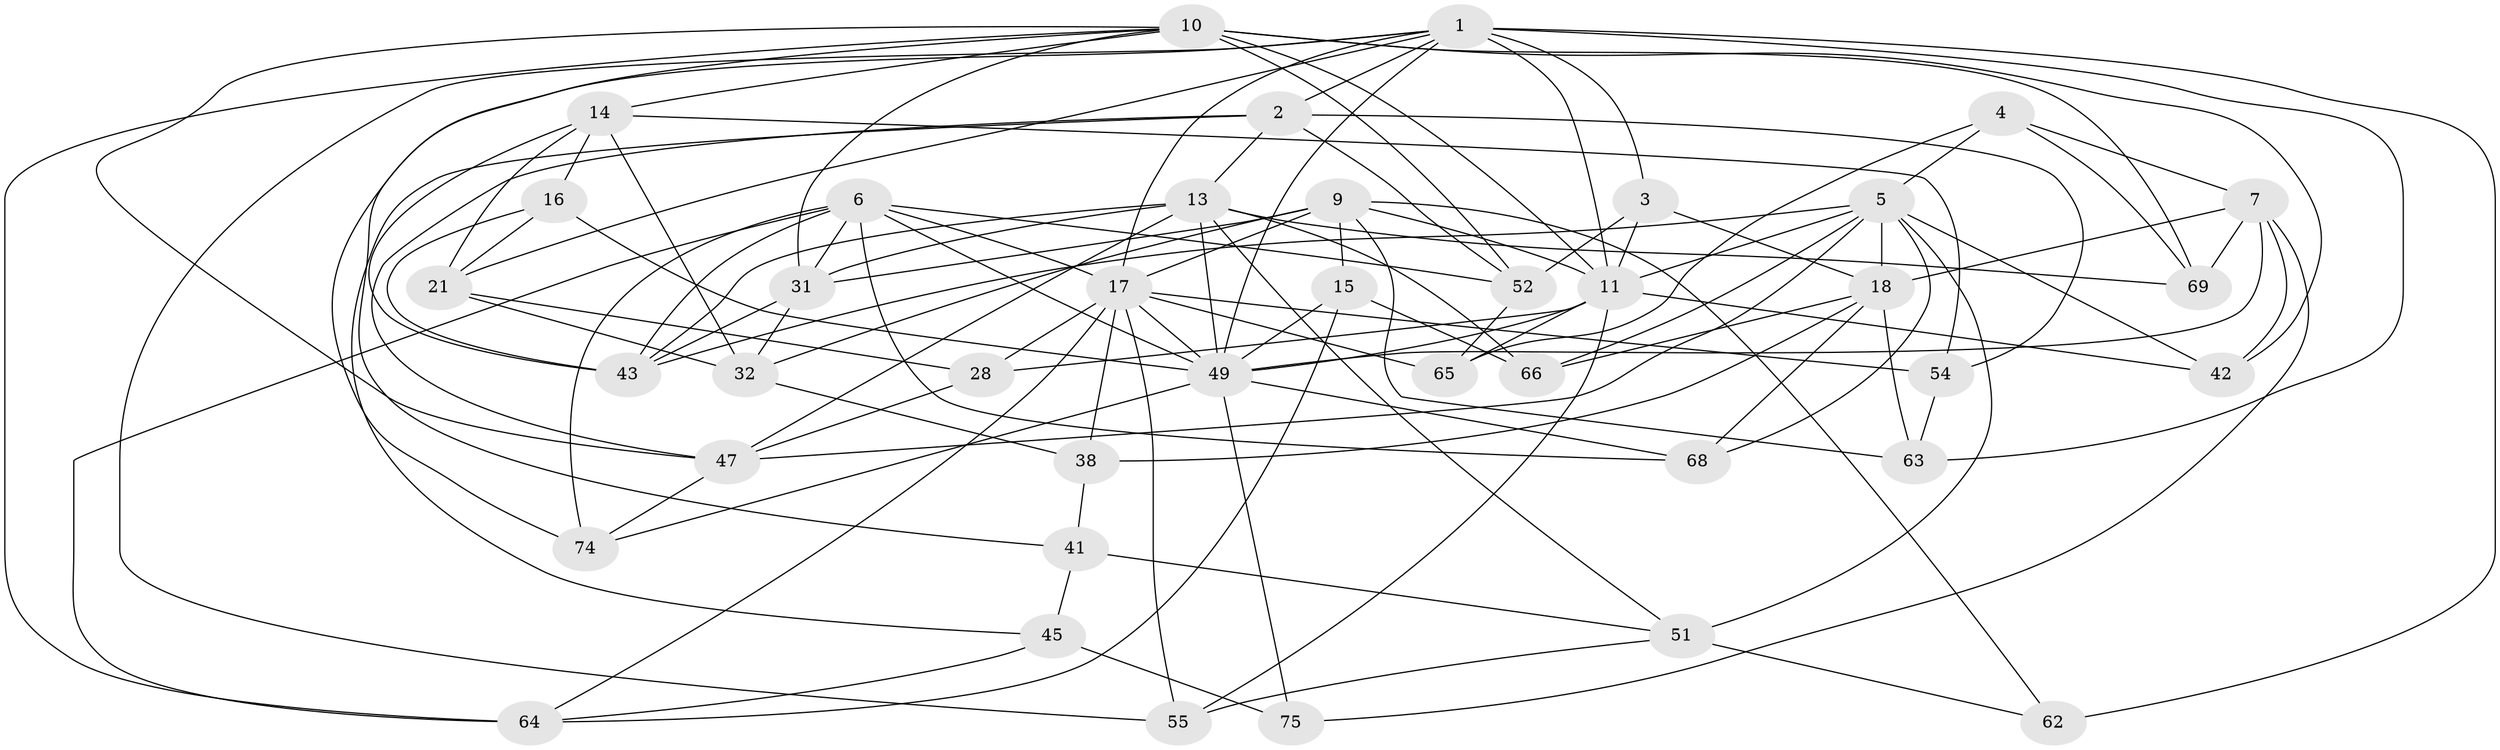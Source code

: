 // original degree distribution, {4: 1.0}
// Generated by graph-tools (version 1.1) at 2025/16/03/09/25 04:16:26]
// undirected, 40 vertices, 112 edges
graph export_dot {
graph [start="1"]
  node [color=gray90,style=filled];
  1 [super="+8+39"];
  2 [super="+23"];
  3;
  4;
  5 [super="+22+19"];
  6 [super="+35+48"];
  7 [super="+37"];
  9 [super="+56"];
  10 [super="+12+46+59+61"];
  11 [super="+29+33"];
  13 [super="+25"];
  14 [super="+34"];
  15;
  16;
  17 [super="+77+20"];
  18 [super="+58+30"];
  21 [super="+78"];
  28;
  31 [super="+44"];
  32 [super="+40"];
  38;
  41;
  42;
  43 [super="+53"];
  45;
  47 [super="+57"];
  49 [super="+71+60"];
  51 [super="+67"];
  52 [super="+72"];
  54;
  55;
  62;
  63;
  64 [super="+73"];
  65;
  66;
  68;
  69;
  74;
  75;
  1 -- 2;
  1 -- 17;
  1 -- 3;
  1 -- 21;
  1 -- 74;
  1 -- 62;
  1 -- 11;
  1 -- 63;
  1 -- 55;
  1 -- 49;
  2 -- 52;
  2 -- 45;
  2 -- 54;
  2 -- 47;
  2 -- 13;
  3 -- 52;
  3 -- 18;
  3 -- 11;
  4 -- 65;
  4 -- 69;
  4 -- 7;
  4 -- 5;
  5 -- 43;
  5 -- 51 [weight=2];
  5 -- 18 [weight=2];
  5 -- 66;
  5 -- 68;
  5 -- 11 [weight=2];
  5 -- 42;
  5 -- 47;
  6 -- 64;
  6 -- 31;
  6 -- 49;
  6 -- 74;
  6 -- 68;
  6 -- 17;
  6 -- 43;
  6 -- 52;
  7 -- 69;
  7 -- 49;
  7 -- 42;
  7 -- 18;
  7 -- 75;
  9 -- 31;
  9 -- 63;
  9 -- 62 [weight=2];
  9 -- 15;
  9 -- 17;
  9 -- 32;
  9 -- 11;
  10 -- 31;
  10 -- 14;
  10 -- 47;
  10 -- 64 [weight=2];
  10 -- 52 [weight=2];
  10 -- 69;
  10 -- 41;
  10 -- 11 [weight=2];
  10 -- 42;
  11 -- 28;
  11 -- 49;
  11 -- 65;
  11 -- 42;
  11 -- 55;
  13 -- 43;
  13 -- 66;
  13 -- 31;
  13 -- 49;
  13 -- 51;
  13 -- 69;
  13 -- 47;
  14 -- 16;
  14 -- 21;
  14 -- 54;
  14 -- 32;
  14 -- 43;
  15 -- 66;
  15 -- 64;
  15 -- 49;
  16 -- 21;
  16 -- 49;
  16 -- 43;
  17 -- 55;
  17 -- 64;
  17 -- 38;
  17 -- 65;
  17 -- 54;
  17 -- 28;
  17 -- 49;
  18 -- 68;
  18 -- 38;
  18 -- 63;
  18 -- 66;
  21 -- 28;
  21 -- 32 [weight=2];
  28 -- 47;
  31 -- 43;
  31 -- 32;
  32 -- 38;
  38 -- 41;
  41 -- 45;
  41 -- 51;
  45 -- 75;
  45 -- 64;
  47 -- 74;
  49 -- 74;
  49 -- 75 [weight=2];
  49 -- 68;
  51 -- 62;
  51 -- 55;
  52 -- 65;
  54 -- 63;
}
